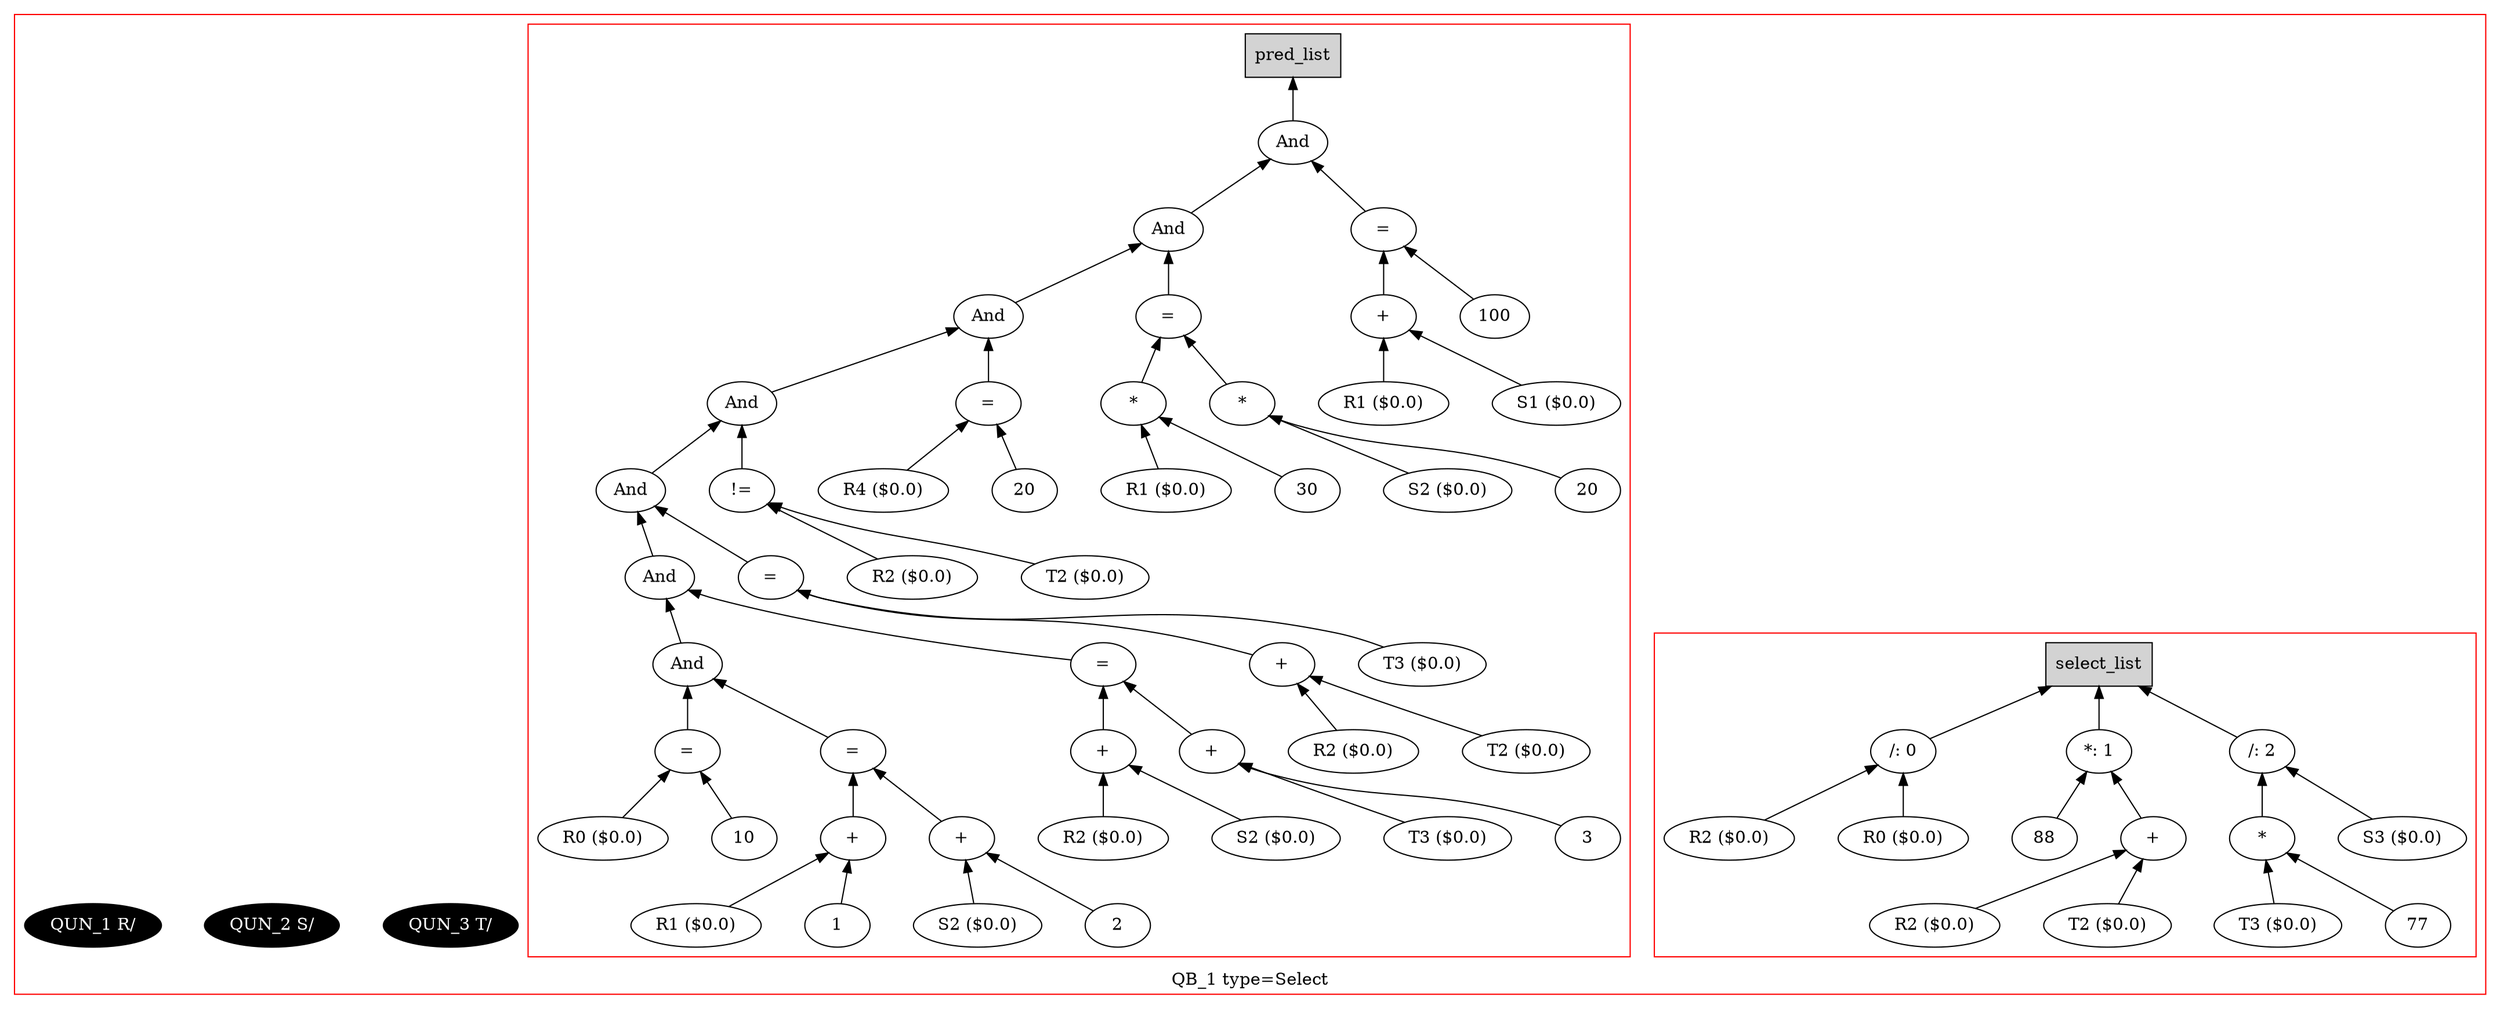 digraph example1 {
    rankdir=BT;
    nodesep=0.5;
    ordering="in";
  subgraph cluster_QB_1 {
    "QB_1_selectlist"[label="select_list",shape=box,style=filled];
    color = "red"
  subgraph cluster_select_listQB_1 {
    exprnodeExprKey3v1[label="/: 0"];
    exprnodeExprKey1v1 -> exprnodeExprKey3v1;
    exprnodeExprKey1v1[label="R2 ($0.0)"];
    exprnodeExprKey2v1 -> exprnodeExprKey3v1;
    exprnodeExprKey2v1[label="R0 ($0.0)"];
    exprnodeExprKey3v1 -> "QB_1_selectlist";
    exprnodeExprKey8v1[label="*: 1"];
    exprnodeExprKey4v1 -> exprnodeExprKey8v1;
    exprnodeExprKey4v1[label="88"];
    exprnodeExprKey7v1 -> exprnodeExprKey8v1;
    exprnodeExprKey7v1[label="+"];
    exprnodeExprKey5v1 -> exprnodeExprKey7v1;
    exprnodeExprKey5v1[label="R2 ($0.0)"];
    exprnodeExprKey6v1 -> exprnodeExprKey7v1;
    exprnodeExprKey6v1[label="T2 ($0.0)"];
    exprnodeExprKey8v1 -> "QB_1_selectlist";
    exprnodeExprKey13v1[label="/: 2"];
    exprnodeExprKey11v1 -> exprnodeExprKey13v1;
    exprnodeExprKey11v1[label="*"];
    exprnodeExprKey9v1 -> exprnodeExprKey11v1;
    exprnodeExprKey9v1[label="T3 ($0.0)"];
    exprnodeExprKey10v1 -> exprnodeExprKey11v1;
    exprnodeExprKey10v1[label="77"];
    exprnodeExprKey12v1 -> exprnodeExprKey13v1;
    exprnodeExprKey12v1[label="S3 ($0.0)"];
    exprnodeExprKey13v1 -> "QB_1_selectlist";
}
    "QUN_3"[label="QUN_3 T/", fillcolor=black, fontcolor=white, style=filled]
    "QUN_2"[label="QUN_2 S/", fillcolor=black, fontcolor=white, style=filled]
    "QUN_1"[label="QUN_1 R/", fillcolor=black, fontcolor=white, style=filled]
  subgraph cluster_pred_listQB_1 {
    exprnodeExprKey60v1[label="And"];
    exprnodeExprKey54v1 -> exprnodeExprKey60v1;
    exprnodeExprKey54v1[label="And"];
    exprnodeExprKey46v1 -> exprnodeExprKey54v1;
    exprnodeExprKey46v1[label="And"];
    exprnodeExprKey42v1 -> exprnodeExprKey46v1;
    exprnodeExprKey42v1[label="And"];
    exprnodeExprKey38v1 -> exprnodeExprKey42v1;
    exprnodeExprKey38v1[label="And"];
    exprnodeExprKey32v1 -> exprnodeExprKey38v1;
    exprnodeExprKey32v1[label="And"];
    exprnodeExprKey24v1 -> exprnodeExprKey32v1;
    exprnodeExprKey24v1[label="And"];
    exprnodeExprKey16v1 -> exprnodeExprKey24v1;
    exprnodeExprKey16v1[label="="];
    exprnodeExprKey14v1 -> exprnodeExprKey16v1;
    exprnodeExprKey14v1[label="R0 ($0.0)"];
    exprnodeExprKey15v1 -> exprnodeExprKey16v1;
    exprnodeExprKey15v1[label="10"];
    exprnodeExprKey23v1 -> exprnodeExprKey24v1;
    exprnodeExprKey23v1[label="="];
    exprnodeExprKey19v1 -> exprnodeExprKey23v1;
    exprnodeExprKey19v1[label="+"];
    exprnodeExprKey17v1 -> exprnodeExprKey19v1;
    exprnodeExprKey17v1[label="R1 ($0.0)"];
    exprnodeExprKey18v1 -> exprnodeExprKey19v1;
    exprnodeExprKey18v1[label="1"];
    exprnodeExprKey22v1 -> exprnodeExprKey23v1;
    exprnodeExprKey22v1[label="+"];
    exprnodeExprKey20v1 -> exprnodeExprKey22v1;
    exprnodeExprKey20v1[label="S2 ($0.0)"];
    exprnodeExprKey21v1 -> exprnodeExprKey22v1;
    exprnodeExprKey21v1[label="2"];
    exprnodeExprKey31v1 -> exprnodeExprKey32v1;
    exprnodeExprKey31v1[label="="];
    exprnodeExprKey27v1 -> exprnodeExprKey31v1;
    exprnodeExprKey27v1[label="+"];
    exprnodeExprKey25v1 -> exprnodeExprKey27v1;
    exprnodeExprKey25v1[label="R2 ($0.0)"];
    exprnodeExprKey26v1 -> exprnodeExprKey27v1;
    exprnodeExprKey26v1[label="S2 ($0.0)"];
    exprnodeExprKey30v1 -> exprnodeExprKey31v1;
    exprnodeExprKey30v1[label="+"];
    exprnodeExprKey28v1 -> exprnodeExprKey30v1;
    exprnodeExprKey28v1[label="T3 ($0.0)"];
    exprnodeExprKey29v1 -> exprnodeExprKey30v1;
    exprnodeExprKey29v1[label="3"];
    exprnodeExprKey37v1 -> exprnodeExprKey38v1;
    exprnodeExprKey37v1[label="="];
    exprnodeExprKey35v1 -> exprnodeExprKey37v1;
    exprnodeExprKey35v1[label="+"];
    exprnodeExprKey33v1 -> exprnodeExprKey35v1;
    exprnodeExprKey33v1[label="R2 ($0.0)"];
    exprnodeExprKey34v1 -> exprnodeExprKey35v1;
    exprnodeExprKey34v1[label="T2 ($0.0)"];
    exprnodeExprKey36v1 -> exprnodeExprKey37v1;
    exprnodeExprKey36v1[label="T3 ($0.0)"];
    exprnodeExprKey41v1 -> exprnodeExprKey42v1;
    exprnodeExprKey41v1[label="!="];
    exprnodeExprKey39v1 -> exprnodeExprKey41v1;
    exprnodeExprKey39v1[label="R2 ($0.0)"];
    exprnodeExprKey40v1 -> exprnodeExprKey41v1;
    exprnodeExprKey40v1[label="T2 ($0.0)"];
    exprnodeExprKey45v1 -> exprnodeExprKey46v1;
    exprnodeExprKey45v1[label="="];
    exprnodeExprKey43v1 -> exprnodeExprKey45v1;
    exprnodeExprKey43v1[label="R4 ($0.0)"];
    exprnodeExprKey44v1 -> exprnodeExprKey45v1;
    exprnodeExprKey44v1[label="20"];
    exprnodeExprKey53v1 -> exprnodeExprKey54v1;
    exprnodeExprKey53v1[label="="];
    exprnodeExprKey49v1 -> exprnodeExprKey53v1;
    exprnodeExprKey49v1[label="*"];
    exprnodeExprKey47v1 -> exprnodeExprKey49v1;
    exprnodeExprKey47v1[label="R1 ($0.0)"];
    exprnodeExprKey48v1 -> exprnodeExprKey49v1;
    exprnodeExprKey48v1[label="30"];
    exprnodeExprKey52v1 -> exprnodeExprKey53v1;
    exprnodeExprKey52v1[label="*"];
    exprnodeExprKey50v1 -> exprnodeExprKey52v1;
    exprnodeExprKey50v1[label="S2 ($0.0)"];
    exprnodeExprKey51v1 -> exprnodeExprKey52v1;
    exprnodeExprKey51v1[label="20"];
    exprnodeExprKey59v1 -> exprnodeExprKey60v1;
    exprnodeExprKey59v1[label="="];
    exprnodeExprKey57v1 -> exprnodeExprKey59v1;
    exprnodeExprKey57v1[label="+"];
    exprnodeExprKey55v1 -> exprnodeExprKey57v1;
    exprnodeExprKey55v1[label="R1 ($0.0)"];
    exprnodeExprKey56v1 -> exprnodeExprKey57v1;
    exprnodeExprKey56v1[label="S1 ($0.0)"];
    exprnodeExprKey58v1 -> exprnodeExprKey59v1;
    exprnodeExprKey58v1[label="100"];
    exprnodeExprKey60v1 -> QB_1_pred_list;
    "QB_1_pred_list"[label="pred_list",shape=box,style=filled];
}
    label = "QB_1 type=Select";
}
}
